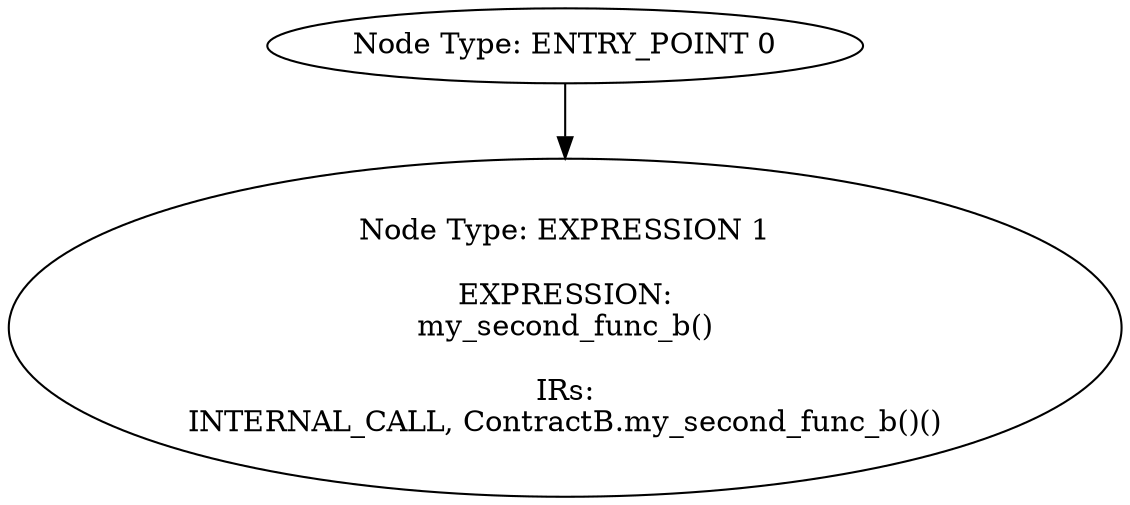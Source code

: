 digraph{
0[label="Node Type: ENTRY_POINT 0
"];
0->1;
1[label="Node Type: EXPRESSION 1

EXPRESSION:
my_second_func_b()

IRs:
INTERNAL_CALL, ContractB.my_second_func_b()()"];
}
